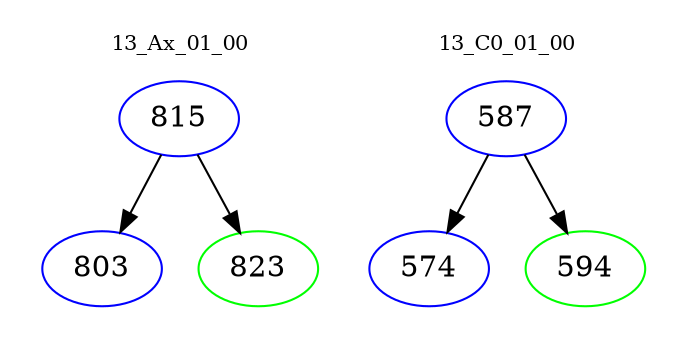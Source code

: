 digraph{
subgraph cluster_0 {
color = white
label = "13_Ax_01_00";
fontsize=10;
T0_815 [label="815", color="blue"]
T0_815 -> T0_803 [color="black"]
T0_803 [label="803", color="blue"]
T0_815 -> T0_823 [color="black"]
T0_823 [label="823", color="green"]
}
subgraph cluster_1 {
color = white
label = "13_C0_01_00";
fontsize=10;
T1_587 [label="587", color="blue"]
T1_587 -> T1_574 [color="black"]
T1_574 [label="574", color="blue"]
T1_587 -> T1_594 [color="black"]
T1_594 [label="594", color="green"]
}
}

